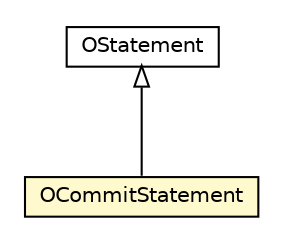 #!/usr/local/bin/dot
#
# Class diagram 
# Generated by UMLGraph version R5_6-24-gf6e263 (http://www.umlgraph.org/)
#

digraph G {
	edge [fontname="Helvetica",fontsize=10,labelfontname="Helvetica",labelfontsize=10];
	node [fontname="Helvetica",fontsize=10,shape=plaintext];
	nodesep=0.25;
	ranksep=0.5;
	// com.orientechnologies.orient.core.sql.parser.OStatement
	c1161057 [label=<<table title="com.orientechnologies.orient.core.sql.parser.OStatement" border="0" cellborder="1" cellspacing="0" cellpadding="2" port="p" href="./OStatement.html">
		<tr><td><table border="0" cellspacing="0" cellpadding="1">
<tr><td align="center" balign="center"> OStatement </td></tr>
		</table></td></tr>
		</table>>, URL="./OStatement.html", fontname="Helvetica", fontcolor="black", fontsize=10.0];
	// com.orientechnologies.orient.core.sql.parser.OCommitStatement
	c1161067 [label=<<table title="com.orientechnologies.orient.core.sql.parser.OCommitStatement" border="0" cellborder="1" cellspacing="0" cellpadding="2" port="p" bgcolor="lemonChiffon" href="./OCommitStatement.html">
		<tr><td><table border="0" cellspacing="0" cellpadding="1">
<tr><td align="center" balign="center"> OCommitStatement </td></tr>
		</table></td></tr>
		</table>>, URL="./OCommitStatement.html", fontname="Helvetica", fontcolor="black", fontsize=10.0];
	//com.orientechnologies.orient.core.sql.parser.OCommitStatement extends com.orientechnologies.orient.core.sql.parser.OStatement
	c1161057:p -> c1161067:p [dir=back,arrowtail=empty];
}

